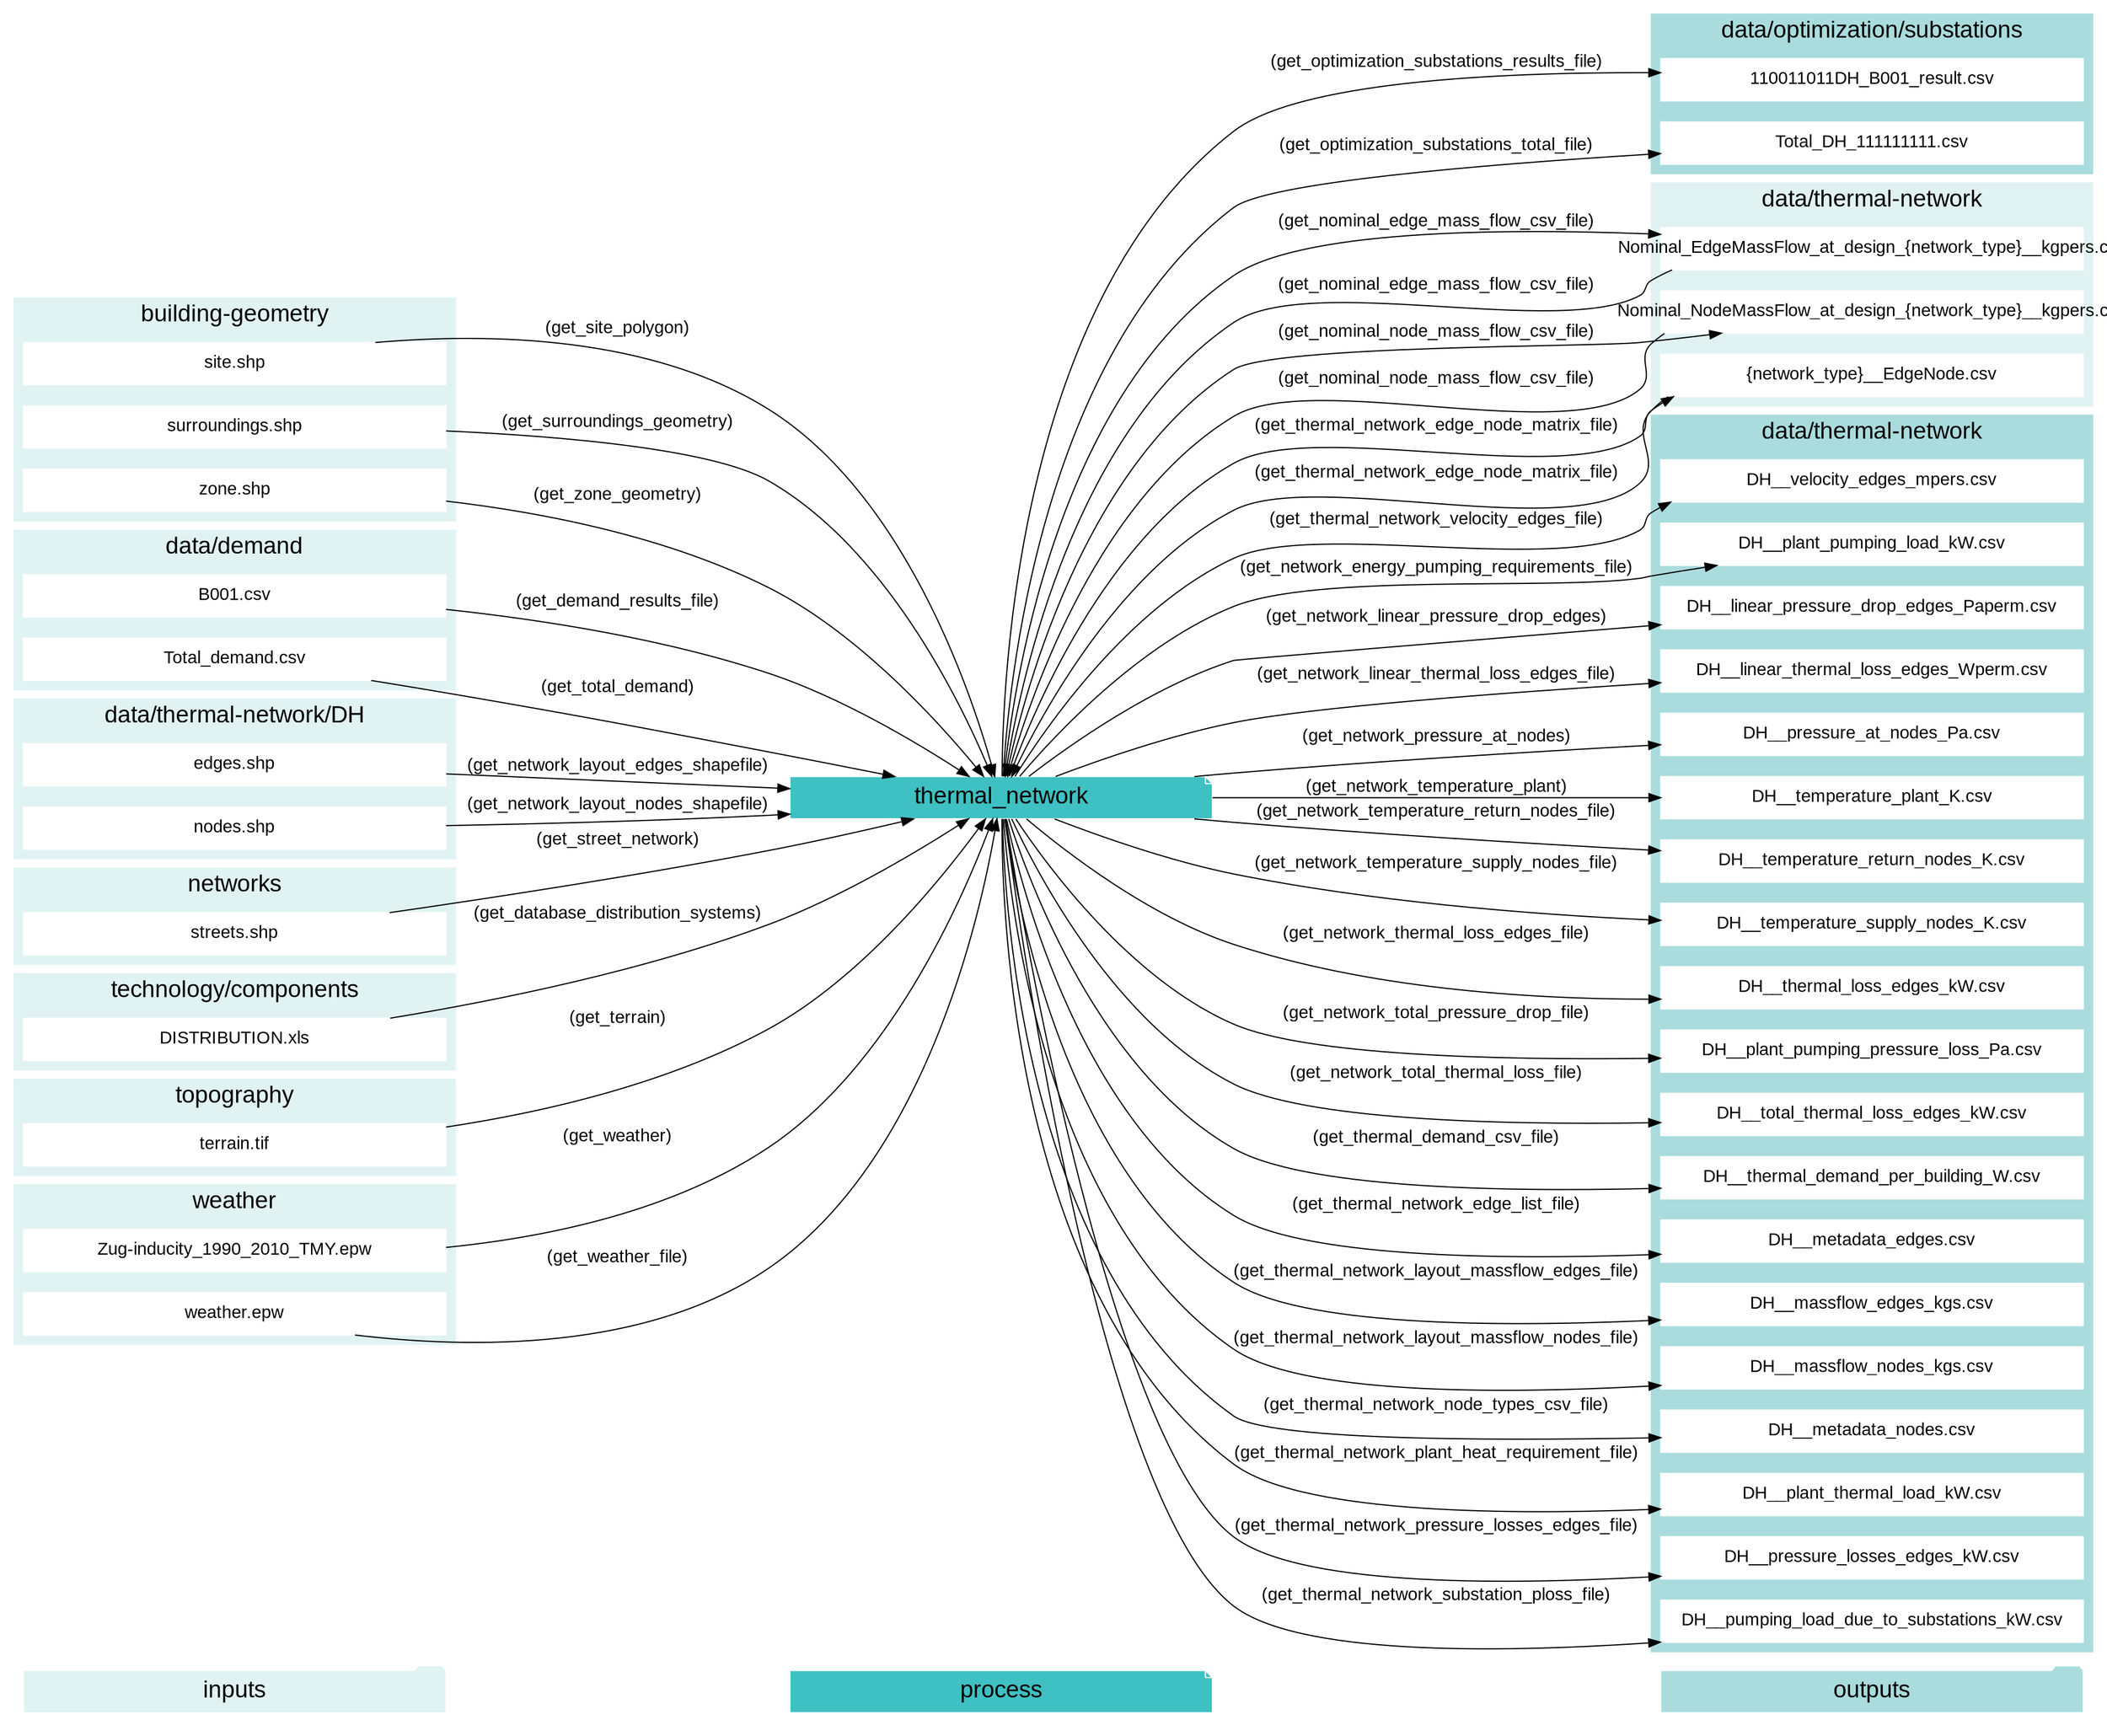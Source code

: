 digraph trace_inputlocator {
    rankdir="LR";
    graph [overlap=false, fontname=arial];
    node [shape=box, style=filled, color=white, fontsize=15, fontname=arial, fixedsize=true, width=5];
    edge [fontname=arial, fontsize = 15]
    newrank=true
    subgraph cluster_legend {
    fontsize=25
    style=invis
    "process"[style=filled, fillcolor="#3FC0C2", shape=note, fontsize=20, fontname="arial"]
    "inputs" [style=filled, shape=folder, color=white, fillcolor="#E1F2F2", fontsize=20]
    "outputs"[style=filled, shape=folder, color=white, fillcolor="#aadcdd", fontsize=20]
    "inputs"->"process"[style=invis]
    "process"->"outputs"[style=invis]
    }
    "thermal_network"[style=filled, color=white, fillcolor="#3FC0C2", shape=note, fontsize=20, fontname=arial];
    subgraph cluster_0_in {
        style = filled;
        color = "#E1F2F2";
        fontsize = 20;
        rank=same;
        label="building-geometry";
        "site.shp"
        "surroundings.shp"
        "zone.shp"
    }
    subgraph cluster_1_in {
        style = filled;
        color = "#E1F2F2";
        fontsize = 20;
        rank=same;
        label="data/demand";
        "B001.csv"
        "Total_demand.csv"
    }
    subgraph cluster_2_out {
        style = filled;
        color = "#aadcdd";
        fontsize = 20;
        rank=same;
        label="data/optimization/substations";
        "110011011DH_B001_result.csv"
        "Total_DH_111111111.csv"
    }
    subgraph cluster_3_in {
        style = filled;
        color = "#E1F2F2";
        fontsize = 20;
        rank=same;
        label="data/thermal-network";
        "Nominal_EdgeMassFlow_at_design_{network_type}__kgpers.csv"
        "Nominal_NodeMassFlow_at_design_{network_type}__kgpers.csv"
        "{network_type}__EdgeNode.csv"
    }
    subgraph cluster_3_out {
        style = filled;
        color = "#aadcdd";
        fontsize = 20;
        rank=same;
        label="data/thermal-network";
        "DH__plant_pumping_load_kW.csv"
        "DH__linear_pressure_drop_edges_Paperm.csv"
        "DH__linear_thermal_loss_edges_Wperm.csv"
        "DH__pressure_at_nodes_Pa.csv"
        "DH__temperature_plant_K.csv"
        "DH__temperature_return_nodes_K.csv"
        "DH__temperature_supply_nodes_K.csv"
        "DH__thermal_loss_edges_kW.csv"
        "DH__plant_pumping_pressure_loss_Pa.csv"
        "DH__total_thermal_loss_edges_kW.csv"
        "Nominal_EdgeMassFlow_at_design_{network_type}__kgpers.csv"
        "Nominal_NodeMassFlow_at_design_{network_type}__kgpers.csv"
        "DH__thermal_demand_per_building_W.csv"
        "DH__metadata_edges.csv"
        "{network_type}__EdgeNode.csv"
        "DH__massflow_edges_kgs.csv"
        "DH__massflow_nodes_kgs.csv"
        "DH__metadata_nodes.csv"
        "DH__plant_thermal_load_kW.csv"
        "DH__pressure_losses_edges_kW.csv"
        "DH__pumping_load_due_to_substations_kW.csv"
        "DH__velocity_edges_mpers.csv"
    }
    subgraph cluster_4_in {
        style = filled;
        color = "#E1F2F2";
        fontsize = 20;
        rank=same;
        label="data/thermal-network/DH";
        "edges.shp"
        "nodes.shp"
    }
    subgraph cluster_5_in {
        style = filled;
        color = "#E1F2F2";
        fontsize = 20;
        rank=same;
        label="networks";
        "streets.shp"
    }
    subgraph cluster_6_in {
        style = filled;
        color = "#E1F2F2";
        fontsize = 20;
        rank=same;
        label="technology/components";
        "DISTRIBUTION.xls"
    }
    subgraph cluster_7_in {
        style = filled;
        color = "#E1F2F2";
        fontsize = 20;
        rank=same;
        label="topography";
        "terrain.tif"
    }
    subgraph cluster_8_in {
        style = filled;
        color = "#E1F2F2";
        fontsize = 20;
        rank=same;
        label="weather";
        "Zug-inducity_1990_2010_TMY.epw"
        "weather.epw"
    }
    "DISTRIBUTION.xls" -> "thermal_network"[label="(get_database_distribution_systems)"]
    "B001.csv" -> "thermal_network"[label="(get_demand_results_file)"]
    "edges.shp" -> "thermal_network"[label="(get_network_layout_edges_shapefile)"]
    "nodes.shp" -> "thermal_network"[label="(get_network_layout_nodes_shapefile)"]
    "Nominal_EdgeMassFlow_at_design_{network_type}__kgpers.csv" -> "thermal_network"[label="(get_nominal_edge_mass_flow_csv_file)"]
    "Nominal_NodeMassFlow_at_design_{network_type}__kgpers.csv" -> "thermal_network"[label="(get_nominal_node_mass_flow_csv_file)"]
    "site.shp" -> "thermal_network"[label="(get_site_polygon)"]
    "streets.shp" -> "thermal_network"[label="(get_street_network)"]
    "surroundings.shp" -> "thermal_network"[label="(get_surroundings_geometry)"]
    "terrain.tif" -> "thermal_network"[label="(get_terrain)"]
    "{network_type}__EdgeNode.csv" -> "thermal_network"[label="(get_thermal_network_edge_node_matrix_file)"]
    "Total_demand.csv" -> "thermal_network"[label="(get_total_demand)"]
    "Zug-inducity_1990_2010_TMY.epw" -> "thermal_network"[label="(get_weather)"]
    "weather.epw" -> "thermal_network"[label="(get_weather_file)"]
    "zone.shp" -> "thermal_network"[label="(get_zone_geometry)"]
    "thermal_network" -> "DH__plant_pumping_load_kW.csv"[label="(get_network_energy_pumping_requirements_file)"]
    "thermal_network" -> "DH__linear_pressure_drop_edges_Paperm.csv"[label="(get_network_linear_pressure_drop_edges)"]
    "thermal_network" -> "DH__linear_thermal_loss_edges_Wperm.csv"[label="(get_network_linear_thermal_loss_edges_file)"]
    "thermal_network" -> "DH__pressure_at_nodes_Pa.csv"[label="(get_network_pressure_at_nodes)"]
    "thermal_network" -> "DH__temperature_plant_K.csv"[label="(get_network_temperature_plant)"]
    "thermal_network" -> "DH__temperature_return_nodes_K.csv"[label="(get_network_temperature_return_nodes_file)"]
    "thermal_network" -> "DH__temperature_supply_nodes_K.csv"[label="(get_network_temperature_supply_nodes_file)"]
    "thermal_network" -> "DH__thermal_loss_edges_kW.csv"[label="(get_network_thermal_loss_edges_file)"]
    "thermal_network" -> "DH__plant_pumping_pressure_loss_Pa.csv"[label="(get_network_total_pressure_drop_file)"]
    "thermal_network" -> "DH__total_thermal_loss_edges_kW.csv"[label="(get_network_total_thermal_loss_file)"]
    "thermal_network" -> "Nominal_EdgeMassFlow_at_design_{network_type}__kgpers.csv"[label="(get_nominal_edge_mass_flow_csv_file)"]
    "thermal_network" -> "Nominal_NodeMassFlow_at_design_{network_type}__kgpers.csv"[label="(get_nominal_node_mass_flow_csv_file)"]
    "thermal_network" -> "110011011DH_B001_result.csv"[label="(get_optimization_substations_results_file)"]
    "thermal_network" -> "Total_DH_111111111.csv"[label="(get_optimization_substations_total_file)"]
    "thermal_network" -> "DH__thermal_demand_per_building_W.csv"[label="(get_thermal_demand_csv_file)"]
    "thermal_network" -> "DH__metadata_edges.csv"[label="(get_thermal_network_edge_list_file)"]
    "thermal_network" -> "{network_type}__EdgeNode.csv"[label="(get_thermal_network_edge_node_matrix_file)"]
    "thermal_network" -> "DH__massflow_edges_kgs.csv"[label="(get_thermal_network_layout_massflow_edges_file)"]
    "thermal_network" -> "DH__massflow_nodes_kgs.csv"[label="(get_thermal_network_layout_massflow_nodes_file)"]
    "thermal_network" -> "DH__metadata_nodes.csv"[label="(get_thermal_network_node_types_csv_file)"]
    "thermal_network" -> "DH__plant_thermal_load_kW.csv"[label="(get_thermal_network_plant_heat_requirement_file)"]
    "thermal_network" -> "DH__pressure_losses_edges_kW.csv"[label="(get_thermal_network_pressure_losses_edges_file)"]
    "thermal_network" -> "DH__pumping_load_due_to_substations_kW.csv"[label="(get_thermal_network_substation_ploss_file)"]
    "thermal_network" -> "DH__velocity_edges_mpers.csv"[label="(get_thermal_network_velocity_edges_file)"]
    }